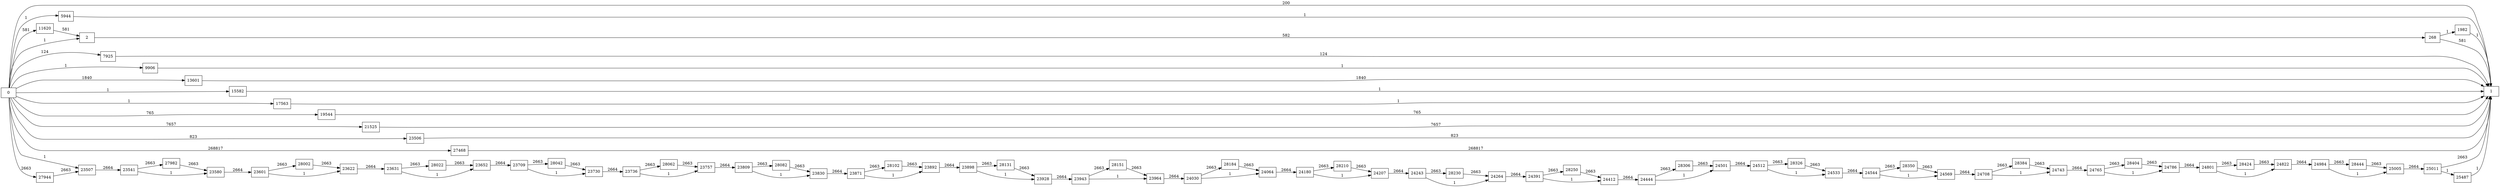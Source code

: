 digraph {
	graph [rankdir=LR]
	node [shape=rectangle]
	2 -> 268 [label=582]
	268 -> 1 [label=581]
	268 -> 1982 [label=1]
	1982 -> 1 [label=1]
	5944 -> 1 [label=1]
	7925 -> 1 [label=124]
	9906 -> 1 [label=1]
	11620 -> 2 [label=581]
	13601 -> 1 [label=1840]
	15582 -> 1 [label=1]
	17563 -> 1 [label=1]
	19544 -> 1 [label=765]
	21525 -> 1 [label=7657]
	23506 -> 1 [label=823]
	23507 -> 23541 [label=2664]
	23541 -> 23580 [label=1]
	23541 -> 27982 [label=2663]
	23580 -> 23601 [label=2664]
	23601 -> 23622 [label=1]
	23601 -> 28002 [label=2663]
	23622 -> 23631 [label=2664]
	23631 -> 23652 [label=1]
	23631 -> 28022 [label=2663]
	23652 -> 23709 [label=2664]
	23709 -> 23730 [label=1]
	23709 -> 28042 [label=2663]
	23730 -> 23736 [label=2664]
	23736 -> 23757 [label=1]
	23736 -> 28062 [label=2663]
	23757 -> 23809 [label=2664]
	23809 -> 23830 [label=1]
	23809 -> 28082 [label=2663]
	23830 -> 23871 [label=2664]
	23871 -> 23892 [label=1]
	23871 -> 28102 [label=2663]
	23892 -> 23898 [label=2664]
	23898 -> 23928 [label=1]
	23898 -> 28131 [label=2663]
	23928 -> 23943 [label=2664]
	23943 -> 23964 [label=1]
	23943 -> 28151 [label=2663]
	23964 -> 24030 [label=2664]
	24030 -> 24064 [label=1]
	24030 -> 28184 [label=2663]
	24064 -> 24180 [label=2664]
	24180 -> 24207 [label=1]
	24180 -> 28210 [label=2663]
	24207 -> 24243 [label=2664]
	24243 -> 24264 [label=1]
	24243 -> 28230 [label=2663]
	24264 -> 24391 [label=2664]
	24391 -> 24412 [label=1]
	24391 -> 28250 [label=2663]
	24412 -> 24444 [label=2664]
	24444 -> 24501 [label=1]
	24444 -> 28306 [label=2663]
	24501 -> 24512 [label=2664]
	24512 -> 24533 [label=1]
	24512 -> 28326 [label=2663]
	24533 -> 24544 [label=2664]
	24544 -> 24569 [label=1]
	24544 -> 28350 [label=2663]
	24569 -> 24708 [label=2664]
	24708 -> 24743 [label=1]
	24708 -> 28384 [label=2663]
	24743 -> 24765 [label=2664]
	24765 -> 24786 [label=1]
	24765 -> 28404 [label=2663]
	24786 -> 24801 [label=2664]
	24801 -> 24822 [label=1]
	24801 -> 28424 [label=2663]
	24822 -> 24984 [label=2664]
	24984 -> 25005 [label=1]
	24984 -> 28444 [label=2663]
	25005 -> 25011 [label=2664]
	25011 -> 1 [label=2663]
	25011 -> 25487 [label=1]
	25487 -> 1 [label=1]
	27468 -> 1 [label=268817]
	27944 -> 23507 [label=2663]
	27982 -> 23580 [label=2663]
	28002 -> 23622 [label=2663]
	28022 -> 23652 [label=2663]
	28042 -> 23730 [label=2663]
	28062 -> 23757 [label=2663]
	28082 -> 23830 [label=2663]
	28102 -> 23892 [label=2663]
	28131 -> 23928 [label=2663]
	28151 -> 23964 [label=2663]
	28184 -> 24064 [label=2663]
	28210 -> 24207 [label=2663]
	28230 -> 24264 [label=2663]
	28250 -> 24412 [label=2663]
	28306 -> 24501 [label=2663]
	28326 -> 24533 [label=2663]
	28350 -> 24569 [label=2663]
	28384 -> 24743 [label=2663]
	28404 -> 24786 [label=2663]
	28424 -> 24822 [label=2663]
	28444 -> 25005 [label=2663]
	0 -> 2 [label=1]
	0 -> 23507 [label=1]
	0 -> 1 [label=200]
	0 -> 5944 [label=1]
	0 -> 7925 [label=124]
	0 -> 9906 [label=1]
	0 -> 11620 [label=581]
	0 -> 13601 [label=1840]
	0 -> 15582 [label=1]
	0 -> 17563 [label=1]
	0 -> 19544 [label=765]
	0 -> 21525 [label=7657]
	0 -> 23506 [label=823]
	0 -> 27468 [label=268817]
	0 -> 27944 [label=2663]
}
